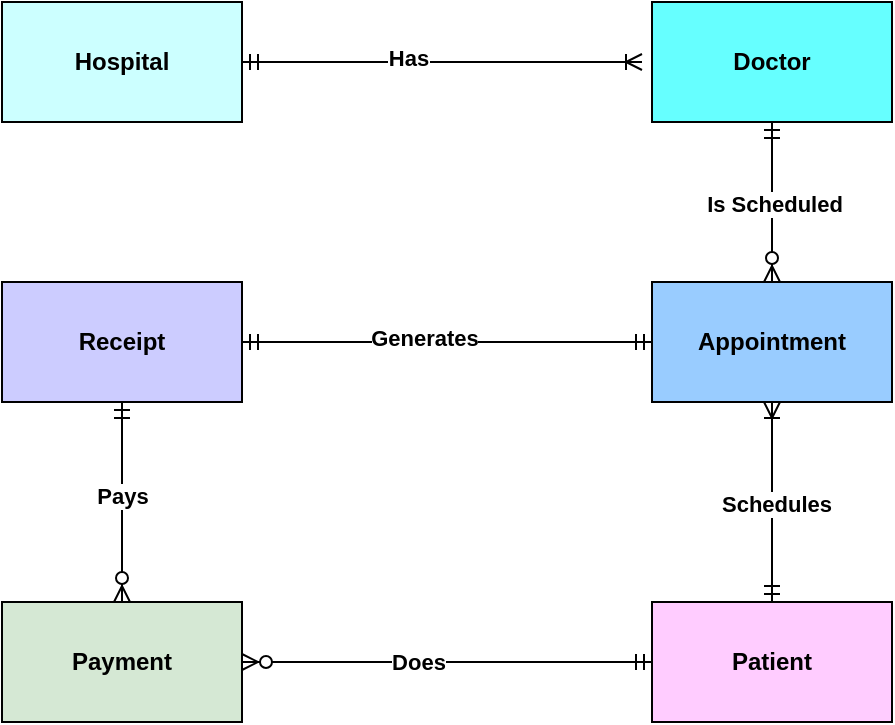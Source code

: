<mxfile version="22.1.16" type="device">
  <diagram id="R2lEEEUBdFMjLlhIrx00" name="Page-1">
    <mxGraphModel dx="794" dy="511" grid="0" gridSize="10" guides="1" tooltips="1" connect="1" arrows="1" fold="1" page="1" pageScale="1" pageWidth="850" pageHeight="1100" math="0" shadow="0" extFonts="Permanent Marker^https://fonts.googleapis.com/css?family=Permanent+Marker">
      <root>
        <mxCell id="0" />
        <mxCell id="1" parent="0" />
        <mxCell id="9uSVB-Z4CTpgrVDUIOjl-1" value="&lt;b&gt;Hospital&lt;/b&gt;" style="rounded=0;whiteSpace=wrap;html=1;strokeColor=#000000;fillColor=#CCFFFF;" parent="1" vertex="1">
          <mxGeometry x="40" y="140" width="120" height="60" as="geometry" />
        </mxCell>
        <mxCell id="9uSVB-Z4CTpgrVDUIOjl-3" value="&lt;b&gt;Receipt&lt;/b&gt;" style="rounded=0;whiteSpace=wrap;html=1;fillColor=#CCCCFF;" parent="1" vertex="1">
          <mxGeometry x="40" y="280" width="120" height="60" as="geometry" />
        </mxCell>
        <mxCell id="9uSVB-Z4CTpgrVDUIOjl-4" value="&lt;b&gt;Doctor&lt;/b&gt;" style="rounded=0;whiteSpace=wrap;html=1;fillColor=#66FFFF;" parent="1" vertex="1">
          <mxGeometry x="365" y="140" width="120" height="60" as="geometry" />
        </mxCell>
        <mxCell id="9uSVB-Z4CTpgrVDUIOjl-5" value="&lt;b&gt;Appointment&lt;/b&gt;" style="rounded=0;whiteSpace=wrap;html=1;fillColor=#99CCFF;" parent="1" vertex="1">
          <mxGeometry x="365" y="280" width="120" height="60" as="geometry" />
        </mxCell>
        <mxCell id="9uSVB-Z4CTpgrVDUIOjl-6" value="&lt;b&gt;Payment&lt;/b&gt;" style="rounded=0;whiteSpace=wrap;html=1;fillColor=#D5E8D4;" parent="1" vertex="1">
          <mxGeometry x="40" y="440" width="120" height="60" as="geometry" />
        </mxCell>
        <mxCell id="9uSVB-Z4CTpgrVDUIOjl-7" value="" style="edgeStyle=entityRelationEdgeStyle;fontSize=12;html=1;endArrow=ERoneToMany;startArrow=ERmandOne;rounded=0;exitX=1;exitY=0.5;exitDx=0;exitDy=0;fillColor=#FFE599;" parent="1" source="9uSVB-Z4CTpgrVDUIOjl-1" edge="1">
          <mxGeometry width="100" height="100" relative="1" as="geometry">
            <mxPoint x="400" y="330" as="sourcePoint" />
            <mxPoint x="360" y="170" as="targetPoint" />
          </mxGeometry>
        </mxCell>
        <mxCell id="9uSVB-Z4CTpgrVDUIOjl-17" value="Has" style="edgeLabel;html=1;align=center;verticalAlign=middle;resizable=0;points=[];fontStyle=1" parent="9uSVB-Z4CTpgrVDUIOjl-7" connectable="0" vertex="1">
          <mxGeometry x="-0.173" y="2" relative="1" as="geometry">
            <mxPoint as="offset" />
          </mxGeometry>
        </mxCell>
        <mxCell id="9uSVB-Z4CTpgrVDUIOjl-8" value="" style="fontSize=12;html=1;endArrow=ERzeroToMany;startArrow=ERmandOne;rounded=0;exitX=0.5;exitY=1;exitDx=0;exitDy=0;entryX=0.5;entryY=0;entryDx=0;entryDy=0;" parent="1" source="9uSVB-Z4CTpgrVDUIOjl-4" target="9uSVB-Z4CTpgrVDUIOjl-5" edge="1">
          <mxGeometry width="100" height="100" relative="1" as="geometry">
            <mxPoint x="410" y="220" as="sourcePoint" />
            <mxPoint x="430" y="270" as="targetPoint" />
          </mxGeometry>
        </mxCell>
        <mxCell id="9uSVB-Z4CTpgrVDUIOjl-18" value="&lt;b&gt;Is Scheduled&lt;/b&gt;" style="edgeLabel;html=1;align=center;verticalAlign=middle;resizable=0;points=[];" parent="9uSVB-Z4CTpgrVDUIOjl-8" connectable="0" vertex="1">
          <mxGeometry x="0.025" y="1" relative="1" as="geometry">
            <mxPoint as="offset" />
          </mxGeometry>
        </mxCell>
        <mxCell id="9uSVB-Z4CTpgrVDUIOjl-9" value="&lt;b&gt;Patient&lt;/b&gt;" style="rounded=0;whiteSpace=wrap;html=1;fillColor=#FFCCFF;" parent="1" vertex="1">
          <mxGeometry x="365" y="440" width="120" height="60" as="geometry" />
        </mxCell>
        <mxCell id="9uSVB-Z4CTpgrVDUIOjl-12" value="" style="fontSize=12;html=1;endArrow=ERoneToMany;startArrow=ERmandOne;rounded=0;entryX=0.5;entryY=1;entryDx=0;entryDy=0;exitX=0.5;exitY=0;exitDx=0;exitDy=0;" parent="1" source="9uSVB-Z4CTpgrVDUIOjl-9" target="9uSVB-Z4CTpgrVDUIOjl-5" edge="1">
          <mxGeometry width="100" height="100" relative="1" as="geometry">
            <mxPoint x="400" y="410" as="sourcePoint" />
            <mxPoint x="500" y="310" as="targetPoint" />
          </mxGeometry>
        </mxCell>
        <mxCell id="9uSVB-Z4CTpgrVDUIOjl-22" value="&lt;b&gt;Schedules&lt;/b&gt;" style="edgeLabel;html=1;align=center;verticalAlign=middle;resizable=0;points=[];" parent="9uSVB-Z4CTpgrVDUIOjl-12" connectable="0" vertex="1">
          <mxGeometry x="-0.013" y="-2" relative="1" as="geometry">
            <mxPoint as="offset" />
          </mxGeometry>
        </mxCell>
        <mxCell id="9uSVB-Z4CTpgrVDUIOjl-13" value="" style="fontSize=12;html=1;endArrow=ERzeroToMany;startArrow=ERmandOne;rounded=0;exitX=0;exitY=0.5;exitDx=0;exitDy=0;entryX=1;entryY=0.5;entryDx=0;entryDy=0;" parent="1" source="9uSVB-Z4CTpgrVDUIOjl-9" target="9uSVB-Z4CTpgrVDUIOjl-6" edge="1">
          <mxGeometry width="100" height="100" relative="1" as="geometry">
            <mxPoint x="310" y="460" as="sourcePoint" />
            <mxPoint x="180" y="470" as="targetPoint" />
          </mxGeometry>
        </mxCell>
        <mxCell id="9uSVB-Z4CTpgrVDUIOjl-21" value="&lt;b&gt;Does&lt;/b&gt;" style="edgeLabel;html=1;align=center;verticalAlign=middle;resizable=0;points=[];" parent="9uSVB-Z4CTpgrVDUIOjl-13" connectable="0" vertex="1">
          <mxGeometry x="0.145" relative="1" as="geometry">
            <mxPoint as="offset" />
          </mxGeometry>
        </mxCell>
        <mxCell id="9uSVB-Z4CTpgrVDUIOjl-14" value="" style="fontSize=12;html=1;endArrow=ERmandOne;startArrow=ERmandOne;rounded=0;exitX=1;exitY=0.5;exitDx=0;exitDy=0;entryX=0;entryY=0.5;entryDx=0;entryDy=0;" parent="1" source="9uSVB-Z4CTpgrVDUIOjl-3" target="9uSVB-Z4CTpgrVDUIOjl-5" edge="1">
          <mxGeometry width="100" height="100" relative="1" as="geometry">
            <mxPoint x="400" y="410" as="sourcePoint" />
            <mxPoint x="360" y="310" as="targetPoint" />
          </mxGeometry>
        </mxCell>
        <mxCell id="9uSVB-Z4CTpgrVDUIOjl-19" value="&lt;b&gt;Generates&lt;/b&gt;" style="edgeLabel;html=1;align=center;verticalAlign=middle;resizable=0;points=[];" parent="9uSVB-Z4CTpgrVDUIOjl-14" connectable="0" vertex="1">
          <mxGeometry x="-0.115" y="2" relative="1" as="geometry">
            <mxPoint as="offset" />
          </mxGeometry>
        </mxCell>
        <mxCell id="9uSVB-Z4CTpgrVDUIOjl-15" value="" style="fontSize=12;html=1;endArrow=ERzeroToMany;startArrow=ERmandOne;rounded=0;exitX=0.5;exitY=1;exitDx=0;exitDy=0;entryX=0.5;entryY=0;entryDx=0;entryDy=0;" parent="1" source="9uSVB-Z4CTpgrVDUIOjl-3" target="9uSVB-Z4CTpgrVDUIOjl-6" edge="1">
          <mxGeometry width="100" height="100" relative="1" as="geometry">
            <mxPoint x="375" y="480" as="sourcePoint" />
            <mxPoint x="170" y="480" as="targetPoint" />
          </mxGeometry>
        </mxCell>
        <mxCell id="9uSVB-Z4CTpgrVDUIOjl-20" value="&lt;b&gt;Pays&lt;/b&gt;" style="edgeLabel;html=1;align=center;verticalAlign=middle;resizable=0;points=[];" parent="9uSVB-Z4CTpgrVDUIOjl-15" connectable="0" vertex="1">
          <mxGeometry x="-0.06" relative="1" as="geometry">
            <mxPoint as="offset" />
          </mxGeometry>
        </mxCell>
        <mxCell id="9uSVB-Z4CTpgrVDUIOjl-16" style="edgeStyle=none;rounded=0;orthogonalLoop=1;jettySize=auto;html=1;entryX=0.5;entryY=0;entryDx=0;entryDy=0;" parent="1" source="9uSVB-Z4CTpgrVDUIOjl-6" target="9uSVB-Z4CTpgrVDUIOjl-6" edge="1">
          <mxGeometry relative="1" as="geometry" />
        </mxCell>
      </root>
    </mxGraphModel>
  </diagram>
</mxfile>
